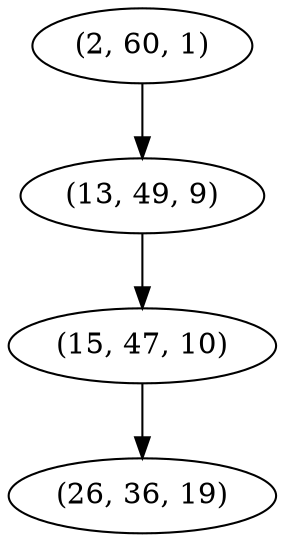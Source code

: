digraph tree {
    "(2, 60, 1)";
    "(13, 49, 9)";
    "(15, 47, 10)";
    "(26, 36, 19)";
    "(2, 60, 1)" -> "(13, 49, 9)";
    "(13, 49, 9)" -> "(15, 47, 10)";
    "(15, 47, 10)" -> "(26, 36, 19)";
}
